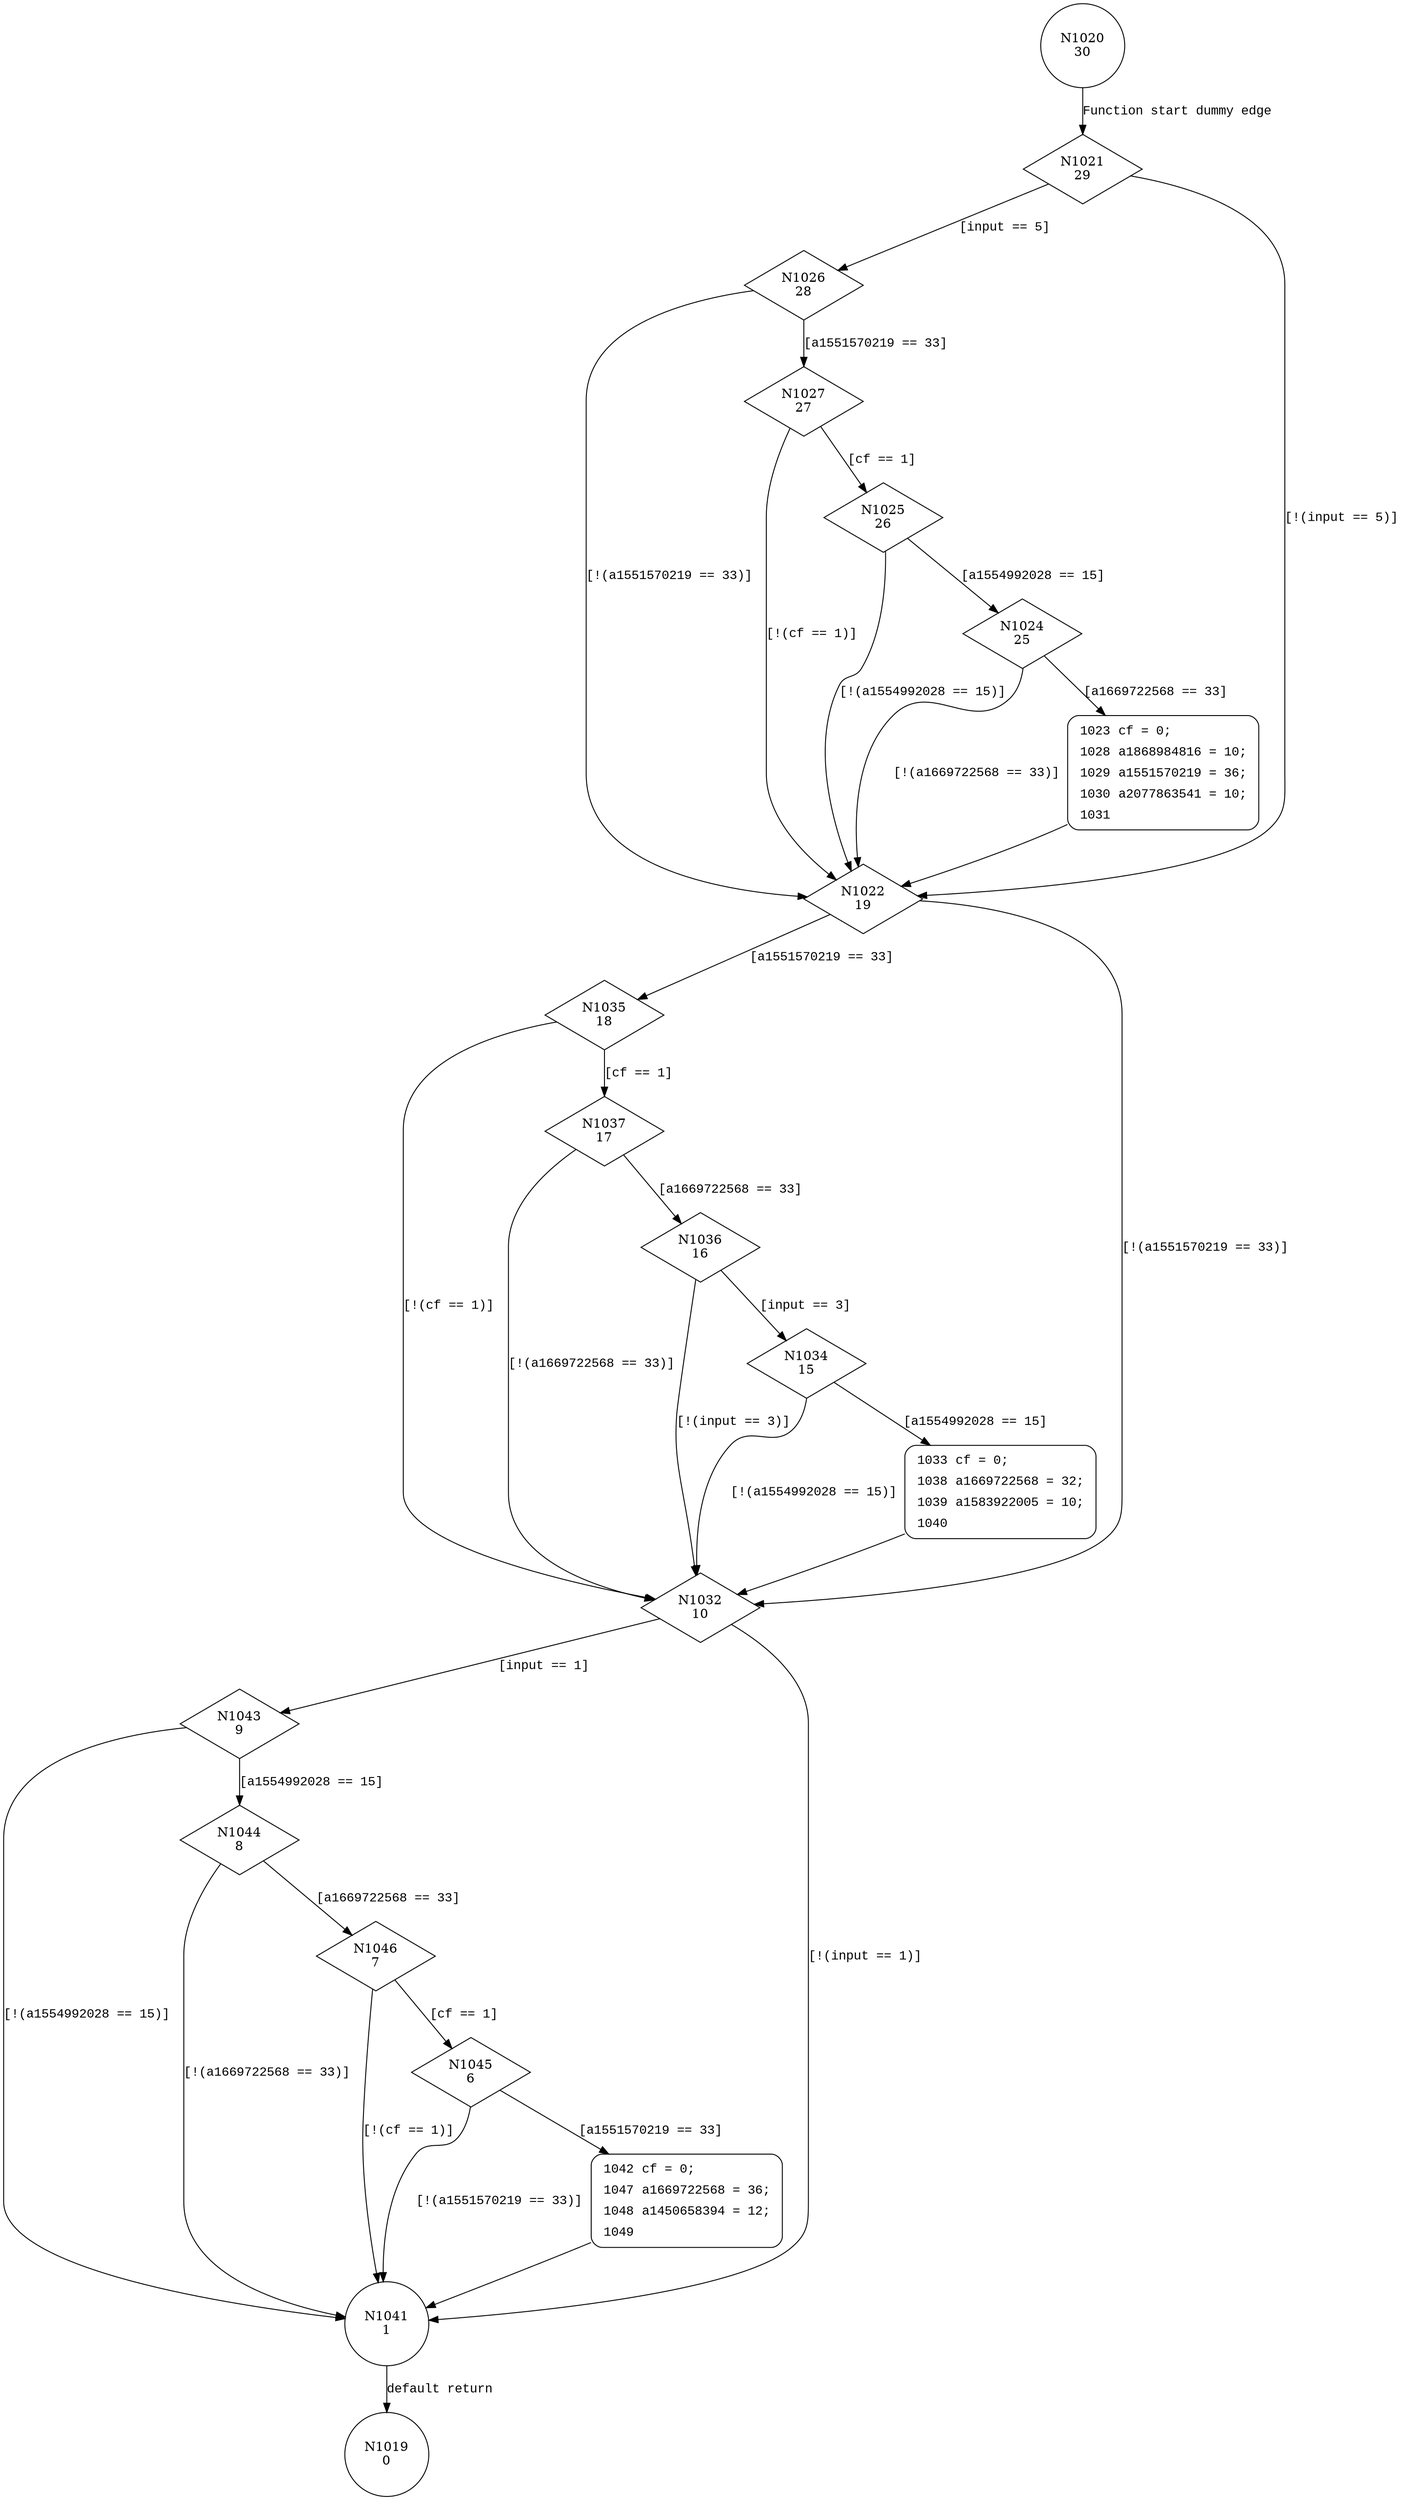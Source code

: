 digraph calculate_outputm37 {
1020 [shape="circle" label="N1020\n30"]
1021 [shape="diamond" label="N1021\n29"]
1026 [shape="diamond" label="N1026\n28"]
1022 [shape="diamond" label="N1022\n19"]
1035 [shape="diamond" label="N1035\n18"]
1032 [shape="diamond" label="N1032\n10"]
1043 [shape="diamond" label="N1043\n9"]
1041 [shape="circle" label="N1041\n1"]
1019 [shape="circle" label="N1019\n0"]
1044 [shape="diamond" label="N1044\n8"]
1046 [shape="diamond" label="N1046\n7"]
1045 [shape="diamond" label="N1045\n6"]
1042 [shape="circle" label="N1042\n5"]
1037 [shape="diamond" label="N1037\n17"]
1036 [shape="diamond" label="N1036\n16"]
1034 [shape="diamond" label="N1034\n15"]
1033 [shape="circle" label="N1033\n14"]
1027 [shape="diamond" label="N1027\n27"]
1025 [shape="diamond" label="N1025\n26"]
1024 [shape="diamond" label="N1024\n25"]
1023 [shape="circle" label="N1023\n24"]
1042 [style="filled,bold" penwidth="1" fillcolor="white" fontname="Courier New" shape="Mrecord" label=<<table border="0" cellborder="0" cellpadding="3" bgcolor="white"><tr><td align="right">1042</td><td align="left">cf = 0;</td></tr><tr><td align="right">1047</td><td align="left">a1669722568 = 36;</td></tr><tr><td align="right">1048</td><td align="left">a1450658394 = 12;</td></tr><tr><td align="right">1049</td><td align="left"></td></tr></table>>]
1042 -> 1041[label=""]
1033 [style="filled,bold" penwidth="1" fillcolor="white" fontname="Courier New" shape="Mrecord" label=<<table border="0" cellborder="0" cellpadding="3" bgcolor="white"><tr><td align="right">1033</td><td align="left">cf = 0;</td></tr><tr><td align="right">1038</td><td align="left">a1669722568 = 32;</td></tr><tr><td align="right">1039</td><td align="left">a1583922005 = 10;</td></tr><tr><td align="right">1040</td><td align="left"></td></tr></table>>]
1033 -> 1032[label=""]
1023 [style="filled,bold" penwidth="1" fillcolor="white" fontname="Courier New" shape="Mrecord" label=<<table border="0" cellborder="0" cellpadding="3" bgcolor="white"><tr><td align="right">1023</td><td align="left">cf = 0;</td></tr><tr><td align="right">1028</td><td align="left">a1868984816 = 10;</td></tr><tr><td align="right">1029</td><td align="left">a1551570219 = 36;</td></tr><tr><td align="right">1030</td><td align="left">a2077863541 = 10;</td></tr><tr><td align="right">1031</td><td align="left"></td></tr></table>>]
1023 -> 1022[label=""]
1020 -> 1021 [label="Function start dummy edge" fontname="Courier New"]
1021 -> 1026 [label="[input == 5]" fontname="Courier New"]
1021 -> 1022 [label="[!(input == 5)]" fontname="Courier New"]
1022 -> 1035 [label="[a1551570219 == 33]" fontname="Courier New"]
1022 -> 1032 [label="[!(a1551570219 == 33)]" fontname="Courier New"]
1032 -> 1043 [label="[input == 1]" fontname="Courier New"]
1032 -> 1041 [label="[!(input == 1)]" fontname="Courier New"]
1041 -> 1019 [label="default return" fontname="Courier New"]
1043 -> 1044 [label="[a1554992028 == 15]" fontname="Courier New"]
1043 -> 1041 [label="[!(a1554992028 == 15)]" fontname="Courier New"]
1044 -> 1046 [label="[a1669722568 == 33]" fontname="Courier New"]
1044 -> 1041 [label="[!(a1669722568 == 33)]" fontname="Courier New"]
1046 -> 1045 [label="[cf == 1]" fontname="Courier New"]
1046 -> 1041 [label="[!(cf == 1)]" fontname="Courier New"]
1045 -> 1042 [label="[a1551570219 == 33]" fontname="Courier New"]
1045 -> 1041 [label="[!(a1551570219 == 33)]" fontname="Courier New"]
1035 -> 1037 [label="[cf == 1]" fontname="Courier New"]
1035 -> 1032 [label="[!(cf == 1)]" fontname="Courier New"]
1037 -> 1036 [label="[a1669722568 == 33]" fontname="Courier New"]
1037 -> 1032 [label="[!(a1669722568 == 33)]" fontname="Courier New"]
1036 -> 1034 [label="[input == 3]" fontname="Courier New"]
1036 -> 1032 [label="[!(input == 3)]" fontname="Courier New"]
1034 -> 1033 [label="[a1554992028 == 15]" fontname="Courier New"]
1034 -> 1032 [label="[!(a1554992028 == 15)]" fontname="Courier New"]
1026 -> 1027 [label="[a1551570219 == 33]" fontname="Courier New"]
1026 -> 1022 [label="[!(a1551570219 == 33)]" fontname="Courier New"]
1027 -> 1025 [label="[cf == 1]" fontname="Courier New"]
1027 -> 1022 [label="[!(cf == 1)]" fontname="Courier New"]
1025 -> 1024 [label="[a1554992028 == 15]" fontname="Courier New"]
1025 -> 1022 [label="[!(a1554992028 == 15)]" fontname="Courier New"]
1024 -> 1023 [label="[a1669722568 == 33]" fontname="Courier New"]
1024 -> 1022 [label="[!(a1669722568 == 33)]" fontname="Courier New"]
}